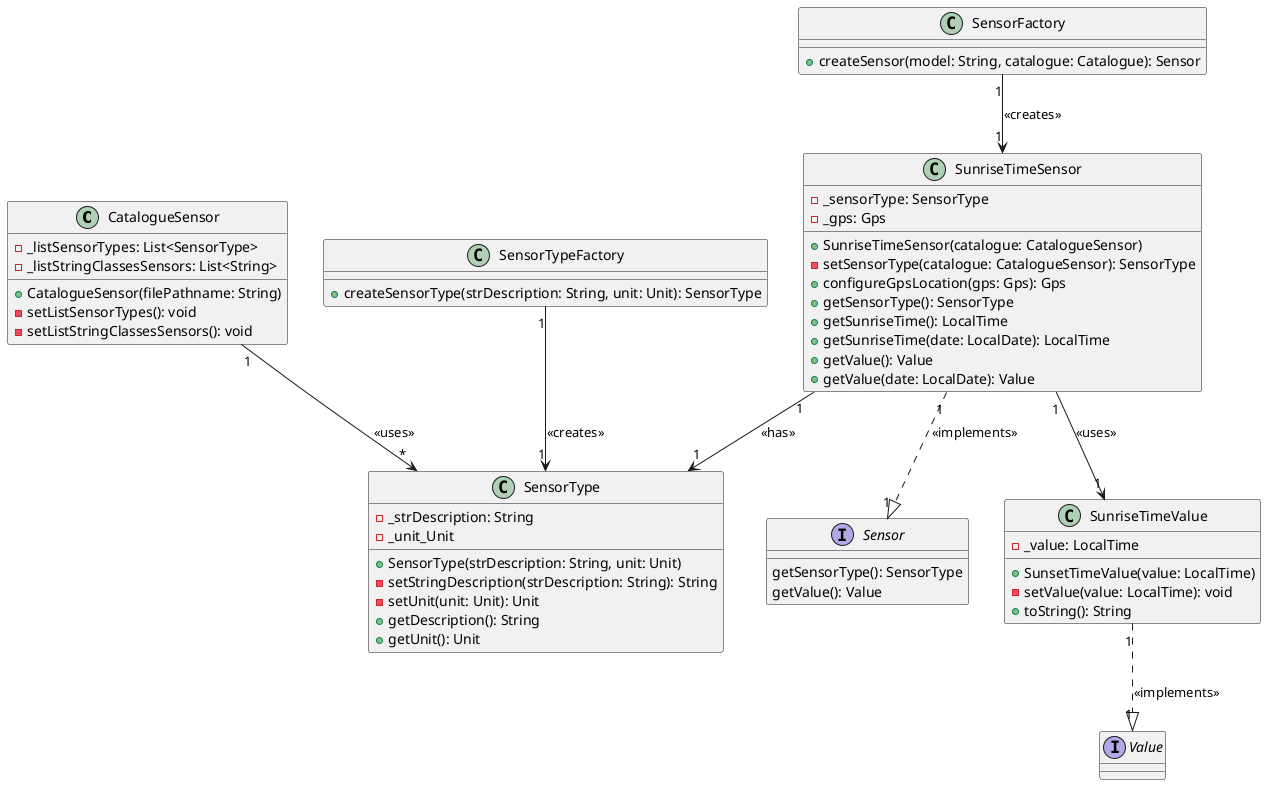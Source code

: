 @startuml

    class CatalogueSensor{
    'Attributes'
    - _listSensorTypes: List<SensorType>
    - _listStringClassesSensors: List<String>

    'Methods'
    +CatalogueSensor(filePathname: String)
    -setListSensorTypes(): void
    -setListStringClassesSensors(): void
    }

    class SensorType {
    'Atributes'
    - _strDescription: String
    - _unit_Unit

    'Methods'
    +SensorType(strDescription: String, unit: Unit)
    -setStringDescription(strDescription: String): String
    -setUnit(unit: Unit): Unit
    +getDescription(): String
    +getUnit(): Unit
    }

class SunriseTimeValue{
'Attributes'
- _value: LocalTime

'Methods'
+SunsetTimeValue(value: LocalTime)
-setValue(value: LocalTime): void
+toString(): String
}
    class SunriseTimeSensor{
    'Attributes'
    - _sensorType: SensorType
    - _gps: Gps

    'Methods'
    +SunriseTimeSensor(catalogue: CatalogueSensor)
    -setSensorType(catalogue: CatalogueSensor): SensorType
    +configureGpsLocation(gps: Gps): Gps
    +getSensorType(): SensorType
    +getSunriseTime(): LocalTime
    +getSunriseTime(date: LocalDate): LocalTime
    +getValue(): Value
    +getValue(date: LocalDate): Value
    }

    interface Sensor{
    'Methods'
    getSensorType(): SensorType
    getValue(): Value
    }

    interface Value{
    }

    class SensorFactory {
    'Methods'
    +createSensor(model: String, catalogue: Catalogue): Sensor
    }

    class SensorTypeFactory {
    'Methods'
    +createSensorType(strDescription: String, unit: Unit): SensorType
    }


SensorFactory "1" --> "1" SunriseTimeSensor : <<creates>>
SunriseTimeSensor "1" --> "1" SensorType : <<has>>
SunriseTimeSensor "1" --> "1" SunriseTimeValue : <<uses>>
SunriseTimeSensor "1" ..|> "1" Sensor: <<implements>>


CatalogueSensor "1" --> "*" SensorType : <<uses>>
SunriseTimeValue "1" ..|> "1" Value: <<implements>>
SensorTypeFactory "1" --> "1" SensorType : <<creates>>


@enduml
